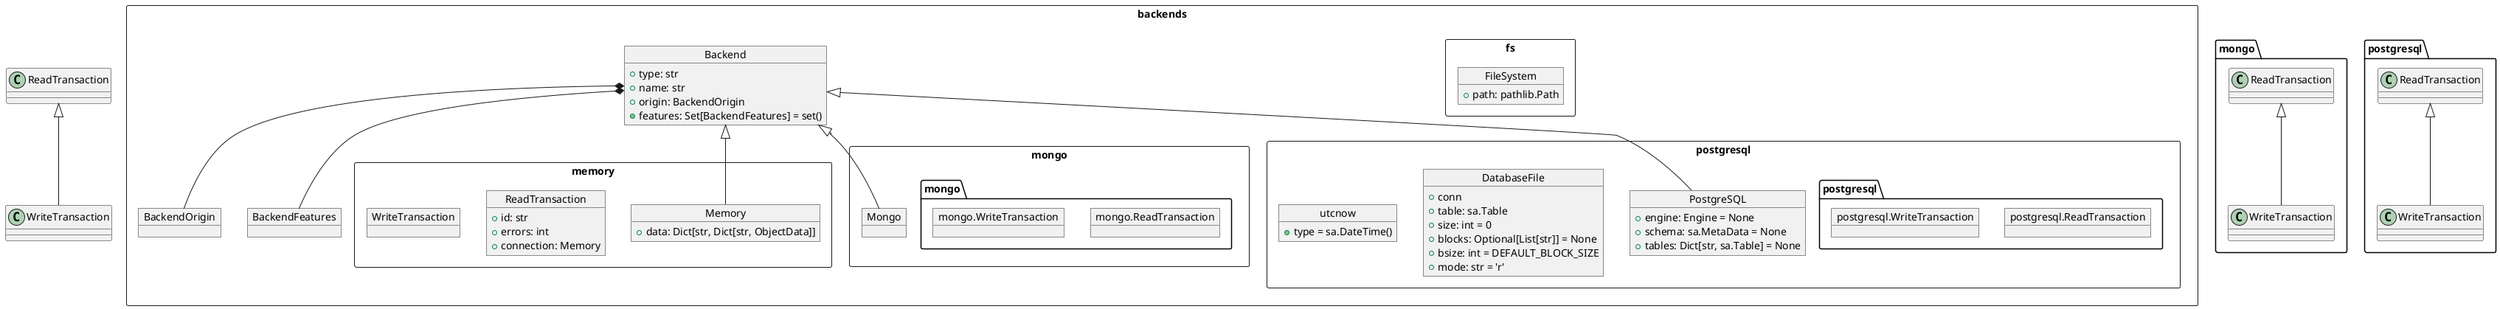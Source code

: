 @startuml
package backends <<Rectangle>> {
    package fs <<Rectangle>> {
        object FileSystem {
            +path: pathlib.Path
        }
    }
    package memory <<Rectangle>> {
        object Memory {
            +data: Dict[str, Dict[str, ObjectData]]
        }

        object ReadTransaction {
            +id: str
            +errors: int
            +connection: Memory
        }

        object WriteTransaction {
        }
    }

    package mongo <<Rectangle>> {
        object Mongo {
        }
        object mongo.ReadTransaction {
        }

        object mongo.WriteTransaction {
        }
    }

    package postgresql <<Rectangle>> {
        object PostgreSQL {
            +engine: Engine = None
            +schema: sa.MetaData = None
            +tables: Dict[str, sa.Table] = None
        }
        object postgresql.ReadTransaction {
        }

        object postgresql.WriteTransaction {
        }
        object DatabaseFile {
            +conn
            +table: sa.Table
            +size: int = 0
            +blocks: Optional[List[str]] = None
            +bsize: int = DEFAULT_BLOCK_SIZE
            +mode: str = 'r'
        }
        object utcnow {
            +type = sa.DateTime()
        }
    }
    object Backend {
        +type: str
        +name: str
        +origin: BackendOrigin
        +features: Set[BackendFeatures] = set()
    }

    object BackendOrigin {
    }

    object BackendFeatures {
    }

}
ReadTransaction <|-- WriteTransaction
mongo.ReadTransaction <|-- mongo.WriteTransaction
postgresql.ReadTransaction <|-- postgresql.WriteTransaction
Backend <|-- PostgreSQL
Backend <|-- Mongo
Backend <|-- Memory
Backend *-- BackendOrigin
Backend *-- BackendFeatures

@enduml
